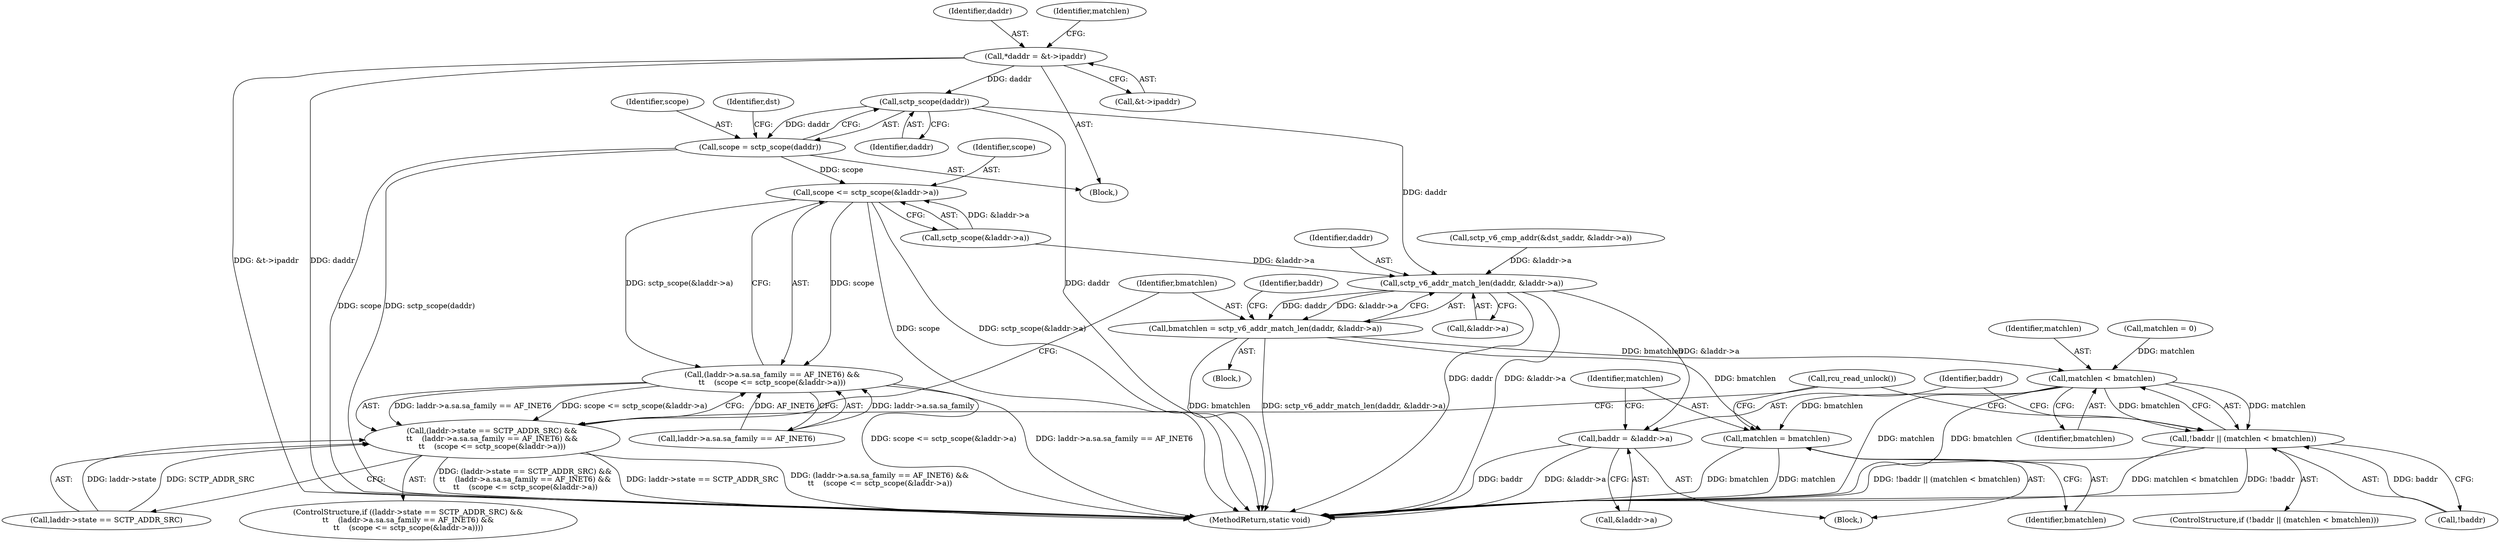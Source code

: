 digraph "0_linux_95ee62083cb6453e056562d91f597552021e6ae7@pointer" {
"1000142" [label="(Call,*daddr = &t->ipaddr)"];
"1000284" [label="(Call,sctp_scope(daddr))"];
"1000282" [label="(Call,scope = sctp_scope(daddr))"];
"1000368" [label="(Call,scope <= sctp_scope(&laddr->a))"];
"1000358" [label="(Call,(laddr->a.sa.sa_family == AF_INET6) &&\n\t\t    (scope <= sctp_scope(&laddr->a)))"];
"1000352" [label="(Call,(laddr->state == SCTP_ADDR_SRC) &&\n\t\t    (laddr->a.sa.sa_family == AF_INET6) &&\n\t\t    (scope <= sctp_scope(&laddr->a)))"];
"1000378" [label="(Call,sctp_v6_addr_match_len(daddr, &laddr->a))"];
"1000376" [label="(Call,bmatchlen = sctp_v6_addr_match_len(daddr, &laddr->a))"];
"1000388" [label="(Call,matchlen < bmatchlen)"];
"1000385" [label="(Call,!baddr || (matchlen < bmatchlen))"];
"1000398" [label="(Call,matchlen = bmatchlen)"];
"1000392" [label="(Call,baddr = &laddr->a)"];
"1000401" [label="(Call,rcu_read_unlock())"];
"1000491" [label="(MethodReturn,static void)"];
"1000370" [label="(Call,sctp_scope(&laddr->a))"];
"1000352" [label="(Call,(laddr->state == SCTP_ADDR_SRC) &&\n\t\t    (laddr->a.sa.sa_family == AF_INET6) &&\n\t\t    (scope <= sctp_scope(&laddr->a)))"];
"1000393" [label="(Identifier,baddr)"];
"1000392" [label="(Call,baddr = &laddr->a)"];
"1000378" [label="(Call,sctp_v6_addr_match_len(daddr, &laddr->a))"];
"1000384" [label="(ControlStructure,if (!baddr || (matchlen < bmatchlen)))"];
"1000142" [label="(Call,*daddr = &t->ipaddr)"];
"1000386" [label="(Call,!baddr)"];
"1000376" [label="(Call,bmatchlen = sctp_v6_addr_match_len(daddr, &laddr->a))"];
"1000394" [label="(Call,&laddr->a)"];
"1000143" [label="(Identifier,daddr)"];
"1000377" [label="(Identifier,bmatchlen)"];
"1000358" [label="(Call,(laddr->a.sa.sa_family == AF_INET6) &&\n\t\t    (scope <= sctp_scope(&laddr->a)))"];
"1000283" [label="(Identifier,scope)"];
"1000391" [label="(Block,)"];
"1000390" [label="(Identifier,bmatchlen)"];
"1000282" [label="(Call,scope = sctp_scope(daddr))"];
"1000398" [label="(Call,matchlen = bmatchlen)"];
"1000388" [label="(Call,matchlen < bmatchlen)"];
"1000110" [label="(Block,)"];
"1000389" [label="(Identifier,matchlen)"];
"1000289" [label="(Identifier,dst)"];
"1000385" [label="(Call,!baddr || (matchlen < bmatchlen))"];
"1000359" [label="(Call,laddr->a.sa.sa_family == AF_INET6)"];
"1000369" [label="(Identifier,scope)"];
"1000399" [label="(Identifier,matchlen)"];
"1000284" [label="(Call,sctp_scope(daddr))"];
"1000327" [label="(Call,sctp_v6_cmp_addr(&dst_saddr, &laddr->a))"];
"1000375" [label="(Block,)"];
"1000153" [label="(Identifier,matchlen)"];
"1000400" [label="(Identifier,bmatchlen)"];
"1000379" [label="(Identifier,daddr)"];
"1000285" [label="(Identifier,daddr)"];
"1000152" [label="(Call,matchlen = 0)"];
"1000353" [label="(Call,laddr->state == SCTP_ADDR_SRC)"];
"1000380" [label="(Call,&laddr->a)"];
"1000144" [label="(Call,&t->ipaddr)"];
"1000351" [label="(ControlStructure,if ((laddr->state == SCTP_ADDR_SRC) &&\n\t\t    (laddr->a.sa.sa_family == AF_INET6) &&\n\t\t    (scope <= sctp_scope(&laddr->a))))"];
"1000368" [label="(Call,scope <= sctp_scope(&laddr->a))"];
"1000387" [label="(Identifier,baddr)"];
"1000142" -> "1000110"  [label="AST: "];
"1000142" -> "1000144"  [label="CFG: "];
"1000143" -> "1000142"  [label="AST: "];
"1000144" -> "1000142"  [label="AST: "];
"1000153" -> "1000142"  [label="CFG: "];
"1000142" -> "1000491"  [label="DDG: &t->ipaddr"];
"1000142" -> "1000491"  [label="DDG: daddr"];
"1000142" -> "1000284"  [label="DDG: daddr"];
"1000284" -> "1000282"  [label="AST: "];
"1000284" -> "1000285"  [label="CFG: "];
"1000285" -> "1000284"  [label="AST: "];
"1000282" -> "1000284"  [label="CFG: "];
"1000284" -> "1000491"  [label="DDG: daddr"];
"1000284" -> "1000282"  [label="DDG: daddr"];
"1000284" -> "1000378"  [label="DDG: daddr"];
"1000282" -> "1000110"  [label="AST: "];
"1000283" -> "1000282"  [label="AST: "];
"1000289" -> "1000282"  [label="CFG: "];
"1000282" -> "1000491"  [label="DDG: sctp_scope(daddr)"];
"1000282" -> "1000491"  [label="DDG: scope"];
"1000282" -> "1000368"  [label="DDG: scope"];
"1000368" -> "1000358"  [label="AST: "];
"1000368" -> "1000370"  [label="CFG: "];
"1000369" -> "1000368"  [label="AST: "];
"1000370" -> "1000368"  [label="AST: "];
"1000358" -> "1000368"  [label="CFG: "];
"1000368" -> "1000491"  [label="DDG: scope"];
"1000368" -> "1000491"  [label="DDG: sctp_scope(&laddr->a)"];
"1000368" -> "1000358"  [label="DDG: scope"];
"1000368" -> "1000358"  [label="DDG: sctp_scope(&laddr->a)"];
"1000370" -> "1000368"  [label="DDG: &laddr->a"];
"1000358" -> "1000352"  [label="AST: "];
"1000358" -> "1000359"  [label="CFG: "];
"1000359" -> "1000358"  [label="AST: "];
"1000352" -> "1000358"  [label="CFG: "];
"1000358" -> "1000491"  [label="DDG: scope <= sctp_scope(&laddr->a)"];
"1000358" -> "1000491"  [label="DDG: laddr->a.sa.sa_family == AF_INET6"];
"1000358" -> "1000352"  [label="DDG: laddr->a.sa.sa_family == AF_INET6"];
"1000358" -> "1000352"  [label="DDG: scope <= sctp_scope(&laddr->a)"];
"1000359" -> "1000358"  [label="DDG: laddr->a.sa.sa_family"];
"1000359" -> "1000358"  [label="DDG: AF_INET6"];
"1000352" -> "1000351"  [label="AST: "];
"1000352" -> "1000353"  [label="CFG: "];
"1000353" -> "1000352"  [label="AST: "];
"1000377" -> "1000352"  [label="CFG: "];
"1000401" -> "1000352"  [label="CFG: "];
"1000352" -> "1000491"  [label="DDG: laddr->state == SCTP_ADDR_SRC"];
"1000352" -> "1000491"  [label="DDG: (laddr->a.sa.sa_family == AF_INET6) &&\n\t\t    (scope <= sctp_scope(&laddr->a))"];
"1000352" -> "1000491"  [label="DDG: (laddr->state == SCTP_ADDR_SRC) &&\n\t\t    (laddr->a.sa.sa_family == AF_INET6) &&\n\t\t    (scope <= sctp_scope(&laddr->a))"];
"1000353" -> "1000352"  [label="DDG: laddr->state"];
"1000353" -> "1000352"  [label="DDG: SCTP_ADDR_SRC"];
"1000378" -> "1000376"  [label="AST: "];
"1000378" -> "1000380"  [label="CFG: "];
"1000379" -> "1000378"  [label="AST: "];
"1000380" -> "1000378"  [label="AST: "];
"1000376" -> "1000378"  [label="CFG: "];
"1000378" -> "1000491"  [label="DDG: &laddr->a"];
"1000378" -> "1000491"  [label="DDG: daddr"];
"1000378" -> "1000376"  [label="DDG: daddr"];
"1000378" -> "1000376"  [label="DDG: &laddr->a"];
"1000327" -> "1000378"  [label="DDG: &laddr->a"];
"1000370" -> "1000378"  [label="DDG: &laddr->a"];
"1000378" -> "1000392"  [label="DDG: &laddr->a"];
"1000376" -> "1000375"  [label="AST: "];
"1000377" -> "1000376"  [label="AST: "];
"1000387" -> "1000376"  [label="CFG: "];
"1000376" -> "1000491"  [label="DDG: bmatchlen"];
"1000376" -> "1000491"  [label="DDG: sctp_v6_addr_match_len(daddr, &laddr->a)"];
"1000376" -> "1000388"  [label="DDG: bmatchlen"];
"1000376" -> "1000398"  [label="DDG: bmatchlen"];
"1000388" -> "1000385"  [label="AST: "];
"1000388" -> "1000390"  [label="CFG: "];
"1000389" -> "1000388"  [label="AST: "];
"1000390" -> "1000388"  [label="AST: "];
"1000385" -> "1000388"  [label="CFG: "];
"1000388" -> "1000491"  [label="DDG: matchlen"];
"1000388" -> "1000491"  [label="DDG: bmatchlen"];
"1000388" -> "1000385"  [label="DDG: matchlen"];
"1000388" -> "1000385"  [label="DDG: bmatchlen"];
"1000152" -> "1000388"  [label="DDG: matchlen"];
"1000388" -> "1000398"  [label="DDG: bmatchlen"];
"1000385" -> "1000384"  [label="AST: "];
"1000385" -> "1000386"  [label="CFG: "];
"1000386" -> "1000385"  [label="AST: "];
"1000393" -> "1000385"  [label="CFG: "];
"1000401" -> "1000385"  [label="CFG: "];
"1000385" -> "1000491"  [label="DDG: matchlen < bmatchlen"];
"1000385" -> "1000491"  [label="DDG: !baddr"];
"1000385" -> "1000491"  [label="DDG: !baddr || (matchlen < bmatchlen)"];
"1000386" -> "1000385"  [label="DDG: baddr"];
"1000398" -> "1000391"  [label="AST: "];
"1000398" -> "1000400"  [label="CFG: "];
"1000399" -> "1000398"  [label="AST: "];
"1000400" -> "1000398"  [label="AST: "];
"1000401" -> "1000398"  [label="CFG: "];
"1000398" -> "1000491"  [label="DDG: bmatchlen"];
"1000398" -> "1000491"  [label="DDG: matchlen"];
"1000392" -> "1000391"  [label="AST: "];
"1000392" -> "1000394"  [label="CFG: "];
"1000393" -> "1000392"  [label="AST: "];
"1000394" -> "1000392"  [label="AST: "];
"1000399" -> "1000392"  [label="CFG: "];
"1000392" -> "1000491"  [label="DDG: &laddr->a"];
"1000392" -> "1000491"  [label="DDG: baddr"];
}
